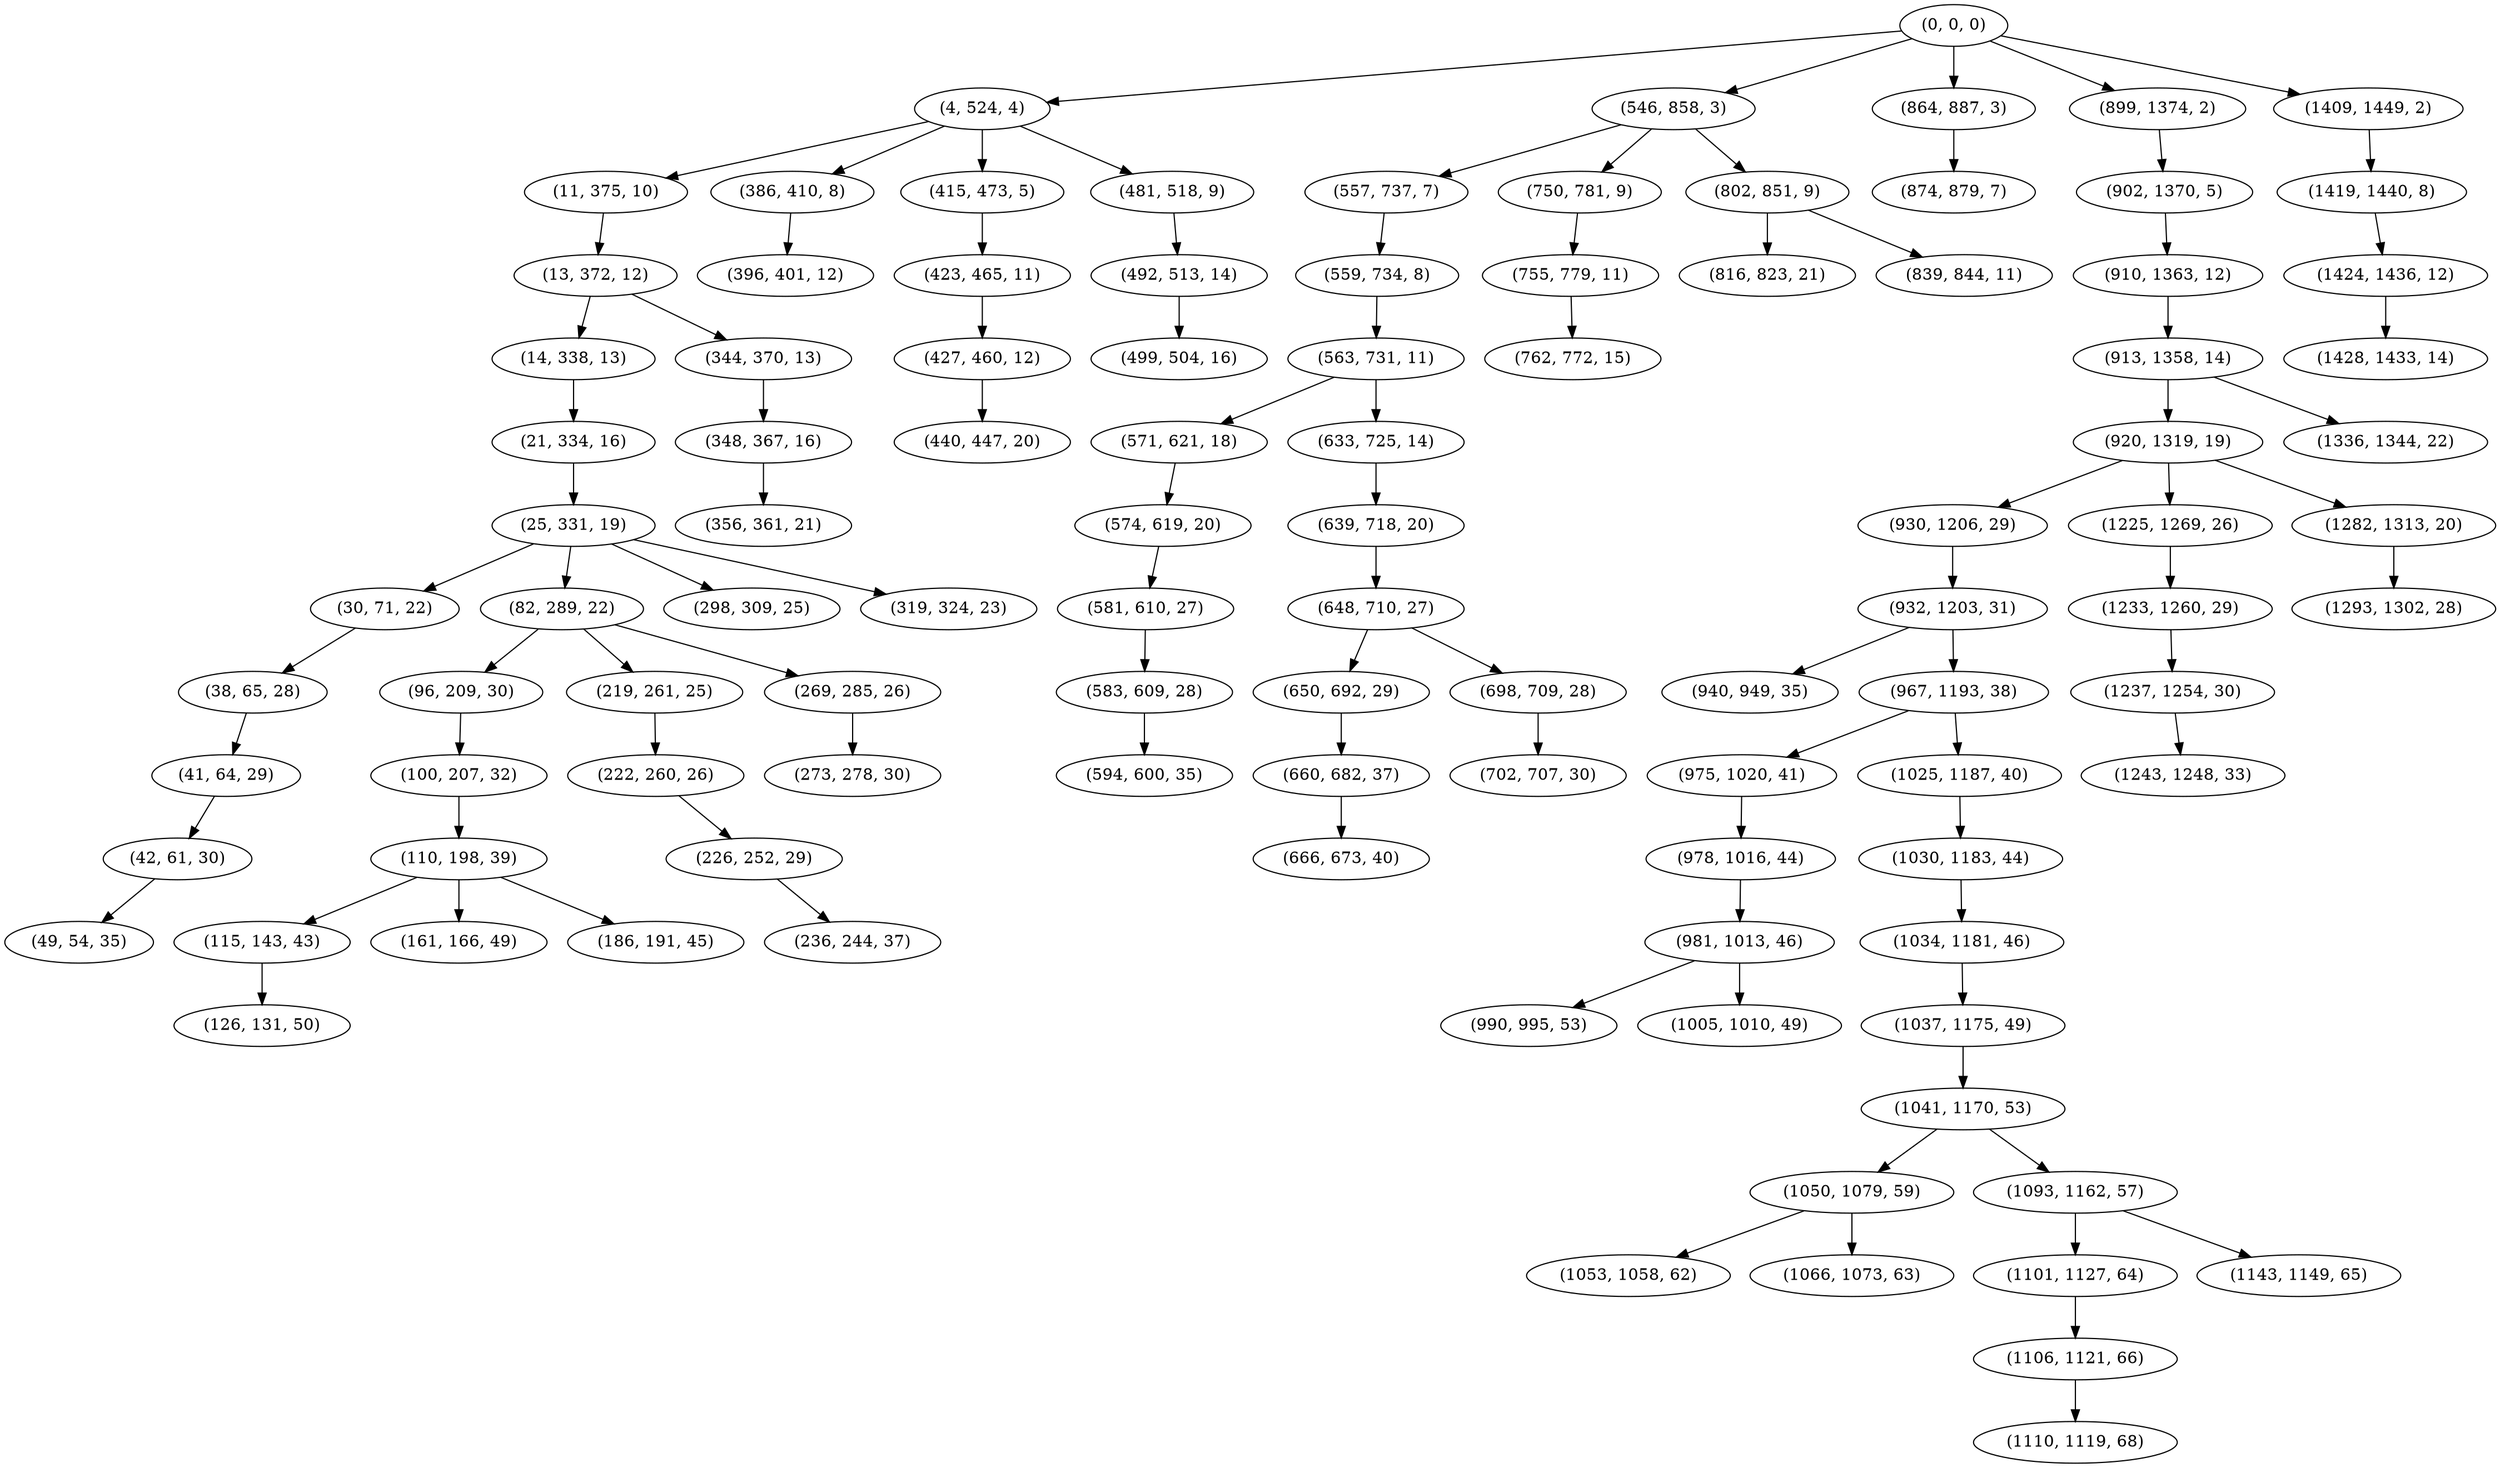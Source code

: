 digraph tree {
    "(0, 0, 0)";
    "(4, 524, 4)";
    "(11, 375, 10)";
    "(13, 372, 12)";
    "(14, 338, 13)";
    "(21, 334, 16)";
    "(25, 331, 19)";
    "(30, 71, 22)";
    "(38, 65, 28)";
    "(41, 64, 29)";
    "(42, 61, 30)";
    "(49, 54, 35)";
    "(82, 289, 22)";
    "(96, 209, 30)";
    "(100, 207, 32)";
    "(110, 198, 39)";
    "(115, 143, 43)";
    "(126, 131, 50)";
    "(161, 166, 49)";
    "(186, 191, 45)";
    "(219, 261, 25)";
    "(222, 260, 26)";
    "(226, 252, 29)";
    "(236, 244, 37)";
    "(269, 285, 26)";
    "(273, 278, 30)";
    "(298, 309, 25)";
    "(319, 324, 23)";
    "(344, 370, 13)";
    "(348, 367, 16)";
    "(356, 361, 21)";
    "(386, 410, 8)";
    "(396, 401, 12)";
    "(415, 473, 5)";
    "(423, 465, 11)";
    "(427, 460, 12)";
    "(440, 447, 20)";
    "(481, 518, 9)";
    "(492, 513, 14)";
    "(499, 504, 16)";
    "(546, 858, 3)";
    "(557, 737, 7)";
    "(559, 734, 8)";
    "(563, 731, 11)";
    "(571, 621, 18)";
    "(574, 619, 20)";
    "(581, 610, 27)";
    "(583, 609, 28)";
    "(594, 600, 35)";
    "(633, 725, 14)";
    "(639, 718, 20)";
    "(648, 710, 27)";
    "(650, 692, 29)";
    "(660, 682, 37)";
    "(666, 673, 40)";
    "(698, 709, 28)";
    "(702, 707, 30)";
    "(750, 781, 9)";
    "(755, 779, 11)";
    "(762, 772, 15)";
    "(802, 851, 9)";
    "(816, 823, 21)";
    "(839, 844, 11)";
    "(864, 887, 3)";
    "(874, 879, 7)";
    "(899, 1374, 2)";
    "(902, 1370, 5)";
    "(910, 1363, 12)";
    "(913, 1358, 14)";
    "(920, 1319, 19)";
    "(930, 1206, 29)";
    "(932, 1203, 31)";
    "(940, 949, 35)";
    "(967, 1193, 38)";
    "(975, 1020, 41)";
    "(978, 1016, 44)";
    "(981, 1013, 46)";
    "(990, 995, 53)";
    "(1005, 1010, 49)";
    "(1025, 1187, 40)";
    "(1030, 1183, 44)";
    "(1034, 1181, 46)";
    "(1037, 1175, 49)";
    "(1041, 1170, 53)";
    "(1050, 1079, 59)";
    "(1053, 1058, 62)";
    "(1066, 1073, 63)";
    "(1093, 1162, 57)";
    "(1101, 1127, 64)";
    "(1106, 1121, 66)";
    "(1110, 1119, 68)";
    "(1143, 1149, 65)";
    "(1225, 1269, 26)";
    "(1233, 1260, 29)";
    "(1237, 1254, 30)";
    "(1243, 1248, 33)";
    "(1282, 1313, 20)";
    "(1293, 1302, 28)";
    "(1336, 1344, 22)";
    "(1409, 1449, 2)";
    "(1419, 1440, 8)";
    "(1424, 1436, 12)";
    "(1428, 1433, 14)";
    "(0, 0, 0)" -> "(4, 524, 4)";
    "(0, 0, 0)" -> "(546, 858, 3)";
    "(0, 0, 0)" -> "(864, 887, 3)";
    "(0, 0, 0)" -> "(899, 1374, 2)";
    "(0, 0, 0)" -> "(1409, 1449, 2)";
    "(4, 524, 4)" -> "(11, 375, 10)";
    "(4, 524, 4)" -> "(386, 410, 8)";
    "(4, 524, 4)" -> "(415, 473, 5)";
    "(4, 524, 4)" -> "(481, 518, 9)";
    "(11, 375, 10)" -> "(13, 372, 12)";
    "(13, 372, 12)" -> "(14, 338, 13)";
    "(13, 372, 12)" -> "(344, 370, 13)";
    "(14, 338, 13)" -> "(21, 334, 16)";
    "(21, 334, 16)" -> "(25, 331, 19)";
    "(25, 331, 19)" -> "(30, 71, 22)";
    "(25, 331, 19)" -> "(82, 289, 22)";
    "(25, 331, 19)" -> "(298, 309, 25)";
    "(25, 331, 19)" -> "(319, 324, 23)";
    "(30, 71, 22)" -> "(38, 65, 28)";
    "(38, 65, 28)" -> "(41, 64, 29)";
    "(41, 64, 29)" -> "(42, 61, 30)";
    "(42, 61, 30)" -> "(49, 54, 35)";
    "(82, 289, 22)" -> "(96, 209, 30)";
    "(82, 289, 22)" -> "(219, 261, 25)";
    "(82, 289, 22)" -> "(269, 285, 26)";
    "(96, 209, 30)" -> "(100, 207, 32)";
    "(100, 207, 32)" -> "(110, 198, 39)";
    "(110, 198, 39)" -> "(115, 143, 43)";
    "(110, 198, 39)" -> "(161, 166, 49)";
    "(110, 198, 39)" -> "(186, 191, 45)";
    "(115, 143, 43)" -> "(126, 131, 50)";
    "(219, 261, 25)" -> "(222, 260, 26)";
    "(222, 260, 26)" -> "(226, 252, 29)";
    "(226, 252, 29)" -> "(236, 244, 37)";
    "(269, 285, 26)" -> "(273, 278, 30)";
    "(344, 370, 13)" -> "(348, 367, 16)";
    "(348, 367, 16)" -> "(356, 361, 21)";
    "(386, 410, 8)" -> "(396, 401, 12)";
    "(415, 473, 5)" -> "(423, 465, 11)";
    "(423, 465, 11)" -> "(427, 460, 12)";
    "(427, 460, 12)" -> "(440, 447, 20)";
    "(481, 518, 9)" -> "(492, 513, 14)";
    "(492, 513, 14)" -> "(499, 504, 16)";
    "(546, 858, 3)" -> "(557, 737, 7)";
    "(546, 858, 3)" -> "(750, 781, 9)";
    "(546, 858, 3)" -> "(802, 851, 9)";
    "(557, 737, 7)" -> "(559, 734, 8)";
    "(559, 734, 8)" -> "(563, 731, 11)";
    "(563, 731, 11)" -> "(571, 621, 18)";
    "(563, 731, 11)" -> "(633, 725, 14)";
    "(571, 621, 18)" -> "(574, 619, 20)";
    "(574, 619, 20)" -> "(581, 610, 27)";
    "(581, 610, 27)" -> "(583, 609, 28)";
    "(583, 609, 28)" -> "(594, 600, 35)";
    "(633, 725, 14)" -> "(639, 718, 20)";
    "(639, 718, 20)" -> "(648, 710, 27)";
    "(648, 710, 27)" -> "(650, 692, 29)";
    "(648, 710, 27)" -> "(698, 709, 28)";
    "(650, 692, 29)" -> "(660, 682, 37)";
    "(660, 682, 37)" -> "(666, 673, 40)";
    "(698, 709, 28)" -> "(702, 707, 30)";
    "(750, 781, 9)" -> "(755, 779, 11)";
    "(755, 779, 11)" -> "(762, 772, 15)";
    "(802, 851, 9)" -> "(816, 823, 21)";
    "(802, 851, 9)" -> "(839, 844, 11)";
    "(864, 887, 3)" -> "(874, 879, 7)";
    "(899, 1374, 2)" -> "(902, 1370, 5)";
    "(902, 1370, 5)" -> "(910, 1363, 12)";
    "(910, 1363, 12)" -> "(913, 1358, 14)";
    "(913, 1358, 14)" -> "(920, 1319, 19)";
    "(913, 1358, 14)" -> "(1336, 1344, 22)";
    "(920, 1319, 19)" -> "(930, 1206, 29)";
    "(920, 1319, 19)" -> "(1225, 1269, 26)";
    "(920, 1319, 19)" -> "(1282, 1313, 20)";
    "(930, 1206, 29)" -> "(932, 1203, 31)";
    "(932, 1203, 31)" -> "(940, 949, 35)";
    "(932, 1203, 31)" -> "(967, 1193, 38)";
    "(967, 1193, 38)" -> "(975, 1020, 41)";
    "(967, 1193, 38)" -> "(1025, 1187, 40)";
    "(975, 1020, 41)" -> "(978, 1016, 44)";
    "(978, 1016, 44)" -> "(981, 1013, 46)";
    "(981, 1013, 46)" -> "(990, 995, 53)";
    "(981, 1013, 46)" -> "(1005, 1010, 49)";
    "(1025, 1187, 40)" -> "(1030, 1183, 44)";
    "(1030, 1183, 44)" -> "(1034, 1181, 46)";
    "(1034, 1181, 46)" -> "(1037, 1175, 49)";
    "(1037, 1175, 49)" -> "(1041, 1170, 53)";
    "(1041, 1170, 53)" -> "(1050, 1079, 59)";
    "(1041, 1170, 53)" -> "(1093, 1162, 57)";
    "(1050, 1079, 59)" -> "(1053, 1058, 62)";
    "(1050, 1079, 59)" -> "(1066, 1073, 63)";
    "(1093, 1162, 57)" -> "(1101, 1127, 64)";
    "(1093, 1162, 57)" -> "(1143, 1149, 65)";
    "(1101, 1127, 64)" -> "(1106, 1121, 66)";
    "(1106, 1121, 66)" -> "(1110, 1119, 68)";
    "(1225, 1269, 26)" -> "(1233, 1260, 29)";
    "(1233, 1260, 29)" -> "(1237, 1254, 30)";
    "(1237, 1254, 30)" -> "(1243, 1248, 33)";
    "(1282, 1313, 20)" -> "(1293, 1302, 28)";
    "(1409, 1449, 2)" -> "(1419, 1440, 8)";
    "(1419, 1440, 8)" -> "(1424, 1436, 12)";
    "(1424, 1436, 12)" -> "(1428, 1433, 14)";
}
